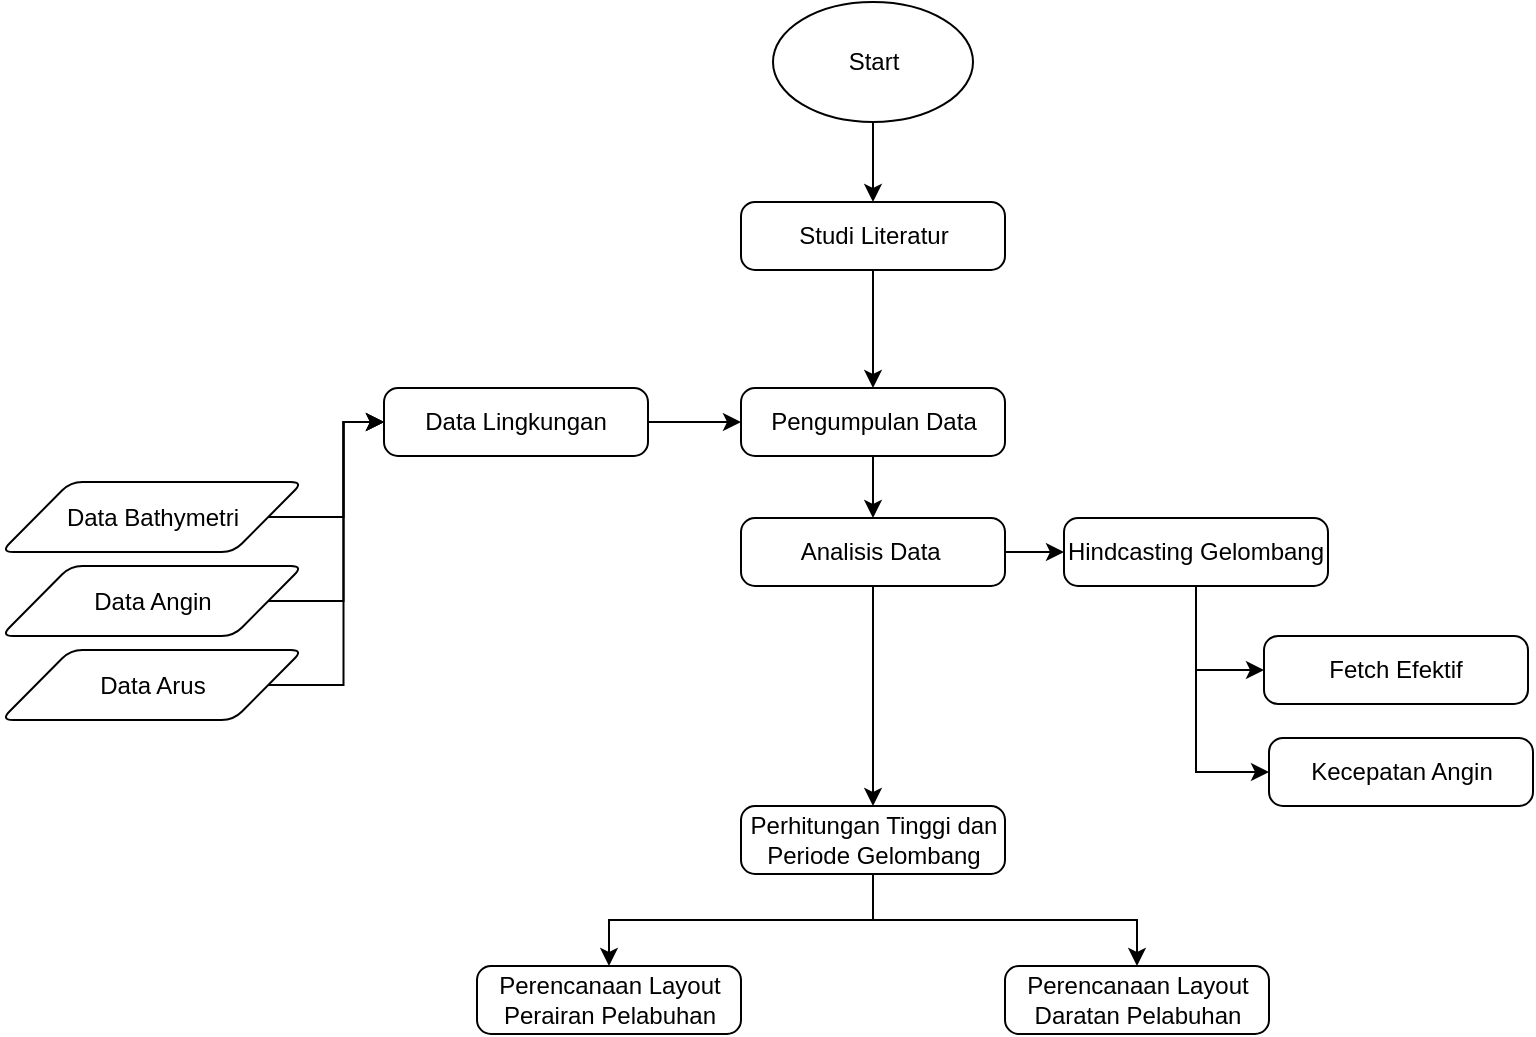 <mxfile version="20.0.4" type="github">
  <diagram id="V_NutxAQ6Du9BUnQE3WQ" name="Page-1">
    <mxGraphModel dx="1422" dy="794" grid="1" gridSize="10" guides="1" tooltips="1" connect="1" arrows="1" fold="1" page="1" pageScale="1" pageWidth="827" pageHeight="1169" math="0" shadow="0">
      <root>
        <mxCell id="0" />
        <mxCell id="1" parent="0" />
        <mxCell id="l8y5G0Drvy17OrBLyzTF-8" style="edgeStyle=orthogonalEdgeStyle;rounded=0;orthogonalLoop=1;jettySize=auto;html=1;exitX=1;exitY=0.5;exitDx=0;exitDy=0;" parent="1" source="l8y5G0Drvy17OrBLyzTF-12" target="l8y5G0Drvy17OrBLyzTF-7" edge="1">
          <mxGeometry relative="1" as="geometry">
            <mxPoint x="369.135" y="310.5" as="sourcePoint" />
          </mxGeometry>
        </mxCell>
        <mxCell id="l8y5G0Drvy17OrBLyzTF-21" style="edgeStyle=orthogonalEdgeStyle;rounded=0;orthogonalLoop=1;jettySize=auto;html=1;exitX=0.5;exitY=1;exitDx=0;exitDy=0;strokeWidth=1;" parent="1" source="l8y5G0Drvy17OrBLyzTF-7" target="l8y5G0Drvy17OrBLyzTF-20" edge="1">
          <mxGeometry relative="1" as="geometry" />
        </mxCell>
        <mxCell id="l8y5G0Drvy17OrBLyzTF-7" value="Pengumpulan Data" style="rounded=1;whiteSpace=wrap;html=1;absoluteArcSize=1;arcSize=14;strokeWidth=1;" parent="1" vertex="1">
          <mxGeometry x="418.5" y="293" width="132" height="34" as="geometry" />
        </mxCell>
        <mxCell id="l8y5G0Drvy17OrBLyzTF-19" style="edgeStyle=orthogonalEdgeStyle;rounded=0;orthogonalLoop=1;jettySize=auto;html=1;exitX=1;exitY=0.5;exitDx=0;exitDy=0;entryX=0;entryY=0.5;entryDx=0;entryDy=0;strokeWidth=1;" parent="1" source="l8y5G0Drvy17OrBLyzTF-9" target="l8y5G0Drvy17OrBLyzTF-12" edge="1">
          <mxGeometry relative="1" as="geometry">
            <mxPoint x="286.5" y="400" as="targetPoint" />
          </mxGeometry>
        </mxCell>
        <mxCell id="l8y5G0Drvy17OrBLyzTF-9" value="Data Bathymetri" style="shape=parallelogram;html=1;strokeWidth=1;perimeter=parallelogramPerimeter;whiteSpace=wrap;rounded=1;arcSize=12;size=0.23;" parent="1" vertex="1">
          <mxGeometry x="48.5" y="340" width="151" height="35" as="geometry" />
        </mxCell>
        <mxCell id="l8y5G0Drvy17OrBLyzTF-17" style="edgeStyle=orthogonalEdgeStyle;rounded=0;orthogonalLoop=1;jettySize=auto;html=1;exitX=1;exitY=0.5;exitDx=0;exitDy=0;strokeWidth=1;entryX=0;entryY=0.5;entryDx=0;entryDy=0;" parent="1" source="l8y5G0Drvy17OrBLyzTF-10" target="l8y5G0Drvy17OrBLyzTF-12" edge="1">
          <mxGeometry relative="1" as="geometry">
            <mxPoint x="286.5" y="400" as="targetPoint" />
          </mxGeometry>
        </mxCell>
        <mxCell id="l8y5G0Drvy17OrBLyzTF-10" value="Data Angin" style="shape=parallelogram;html=1;strokeWidth=1;perimeter=parallelogramPerimeter;whiteSpace=wrap;rounded=1;arcSize=12;size=0.23;" parent="1" vertex="1">
          <mxGeometry x="48.5" y="382" width="151" height="35" as="geometry" />
        </mxCell>
        <mxCell id="l8y5G0Drvy17OrBLyzTF-18" style="edgeStyle=orthogonalEdgeStyle;rounded=0;orthogonalLoop=1;jettySize=auto;html=1;exitX=1;exitY=0.5;exitDx=0;exitDy=0;entryX=0;entryY=0.5;entryDx=0;entryDy=0;strokeWidth=1;" parent="1" source="l8y5G0Drvy17OrBLyzTF-11" target="l8y5G0Drvy17OrBLyzTF-12" edge="1">
          <mxGeometry relative="1" as="geometry">
            <mxPoint x="286.5" y="400" as="targetPoint" />
          </mxGeometry>
        </mxCell>
        <mxCell id="l8y5G0Drvy17OrBLyzTF-11" value="Data Arus" style="shape=parallelogram;html=1;strokeWidth=1;perimeter=parallelogramPerimeter;whiteSpace=wrap;rounded=1;arcSize=12;size=0.23;" parent="1" vertex="1">
          <mxGeometry x="48.5" y="424" width="151" height="35" as="geometry" />
        </mxCell>
        <mxCell id="l8y5G0Drvy17OrBLyzTF-12" value="Data Lingkungan" style="rounded=1;whiteSpace=wrap;html=1;absoluteArcSize=1;arcSize=14;strokeWidth=1;" parent="1" vertex="1">
          <mxGeometry x="240" y="293" width="132" height="34" as="geometry" />
        </mxCell>
        <mxCell id="amQzggC42HQxctF25vab-1" style="edgeStyle=orthogonalEdgeStyle;rounded=0;orthogonalLoop=1;jettySize=auto;html=1;exitX=1;exitY=0.5;exitDx=0;exitDy=0;entryX=0;entryY=0.5;entryDx=0;entryDy=0;" edge="1" parent="1" source="l8y5G0Drvy17OrBLyzTF-20" target="l8y5G0Drvy17OrBLyzTF-22">
          <mxGeometry relative="1" as="geometry" />
        </mxCell>
        <mxCell id="amQzggC42HQxctF25vab-5" style="edgeStyle=orthogonalEdgeStyle;rounded=0;orthogonalLoop=1;jettySize=auto;html=1;" edge="1" parent="1" source="l8y5G0Drvy17OrBLyzTF-20" target="l8y5G0Drvy17OrBLyzTF-23">
          <mxGeometry relative="1" as="geometry" />
        </mxCell>
        <mxCell id="l8y5G0Drvy17OrBLyzTF-20" value="Analisis Data&amp;nbsp;" style="rounded=1;whiteSpace=wrap;html=1;absoluteArcSize=1;arcSize=14;strokeWidth=1;" parent="1" vertex="1">
          <mxGeometry x="418.5" y="358" width="132" height="34" as="geometry" />
        </mxCell>
        <mxCell id="amQzggC42HQxctF25vab-13" style="edgeStyle=orthogonalEdgeStyle;rounded=0;orthogonalLoop=1;jettySize=auto;html=1;exitX=0.5;exitY=1;exitDx=0;exitDy=0;entryX=0;entryY=0.5;entryDx=0;entryDy=0;" edge="1" parent="1" source="l8y5G0Drvy17OrBLyzTF-22" target="l8y5G0Drvy17OrBLyzTF-24">
          <mxGeometry relative="1" as="geometry" />
        </mxCell>
        <mxCell id="amQzggC42HQxctF25vab-14" style="edgeStyle=orthogonalEdgeStyle;rounded=0;orthogonalLoop=1;jettySize=auto;html=1;exitX=0.5;exitY=1;exitDx=0;exitDy=0;entryX=0;entryY=0.5;entryDx=0;entryDy=0;" edge="1" parent="1" source="l8y5G0Drvy17OrBLyzTF-22" target="l8y5G0Drvy17OrBLyzTF-25">
          <mxGeometry relative="1" as="geometry" />
        </mxCell>
        <mxCell id="l8y5G0Drvy17OrBLyzTF-22" value="Hindcasting Gelombang" style="rounded=1;whiteSpace=wrap;html=1;absoluteArcSize=1;arcSize=14;strokeWidth=1;" parent="1" vertex="1">
          <mxGeometry x="580" y="358" width="132" height="34" as="geometry" />
        </mxCell>
        <mxCell id="amQzggC42HQxctF25vab-6" style="edgeStyle=orthogonalEdgeStyle;rounded=0;orthogonalLoop=1;jettySize=auto;html=1;exitX=0.5;exitY=1;exitDx=0;exitDy=0;entryX=0.5;entryY=0;entryDx=0;entryDy=0;" edge="1" parent="1" source="l8y5G0Drvy17OrBLyzTF-23" target="amQzggC42HQxctF25vab-4">
          <mxGeometry relative="1" as="geometry" />
        </mxCell>
        <mxCell id="amQzggC42HQxctF25vab-8" style="edgeStyle=orthogonalEdgeStyle;rounded=0;orthogonalLoop=1;jettySize=auto;html=1;" edge="1" parent="1" source="l8y5G0Drvy17OrBLyzTF-23" target="amQzggC42HQxctF25vab-7">
          <mxGeometry relative="1" as="geometry" />
        </mxCell>
        <mxCell id="l8y5G0Drvy17OrBLyzTF-23" value="Perhitungan Tinggi dan Periode Gelombang" style="rounded=1;whiteSpace=wrap;html=1;absoluteArcSize=1;arcSize=14;strokeWidth=1;" parent="1" vertex="1">
          <mxGeometry x="418.5" y="502" width="132" height="34" as="geometry" />
        </mxCell>
        <mxCell id="l8y5G0Drvy17OrBLyzTF-24" value="Fetch Efektif" style="rounded=1;whiteSpace=wrap;html=1;absoluteArcSize=1;arcSize=14;strokeWidth=1;" parent="1" vertex="1">
          <mxGeometry x="680" y="417" width="132" height="34" as="geometry" />
        </mxCell>
        <mxCell id="l8y5G0Drvy17OrBLyzTF-25" value="Kecepatan Angin" style="rounded=1;whiteSpace=wrap;html=1;absoluteArcSize=1;arcSize=14;strokeWidth=1;" parent="1" vertex="1">
          <mxGeometry x="682.5" y="468" width="132" height="34" as="geometry" />
        </mxCell>
        <mxCell id="amQzggC42HQxctF25vab-4" value="Perencanaan Layout Perairan Pelabuhan" style="rounded=1;whiteSpace=wrap;html=1;absoluteArcSize=1;arcSize=14;strokeWidth=1;" vertex="1" parent="1">
          <mxGeometry x="286.5" y="582" width="132" height="34" as="geometry" />
        </mxCell>
        <mxCell id="amQzggC42HQxctF25vab-7" value="Perencanaan Layout Daratan Pelabuhan" style="rounded=1;whiteSpace=wrap;html=1;absoluteArcSize=1;arcSize=14;strokeWidth=1;" vertex="1" parent="1">
          <mxGeometry x="550.5" y="582" width="132" height="34" as="geometry" />
        </mxCell>
        <mxCell id="amQzggC42HQxctF25vab-11" style="edgeStyle=orthogonalEdgeStyle;rounded=0;orthogonalLoop=1;jettySize=auto;html=1;" edge="1" parent="1" source="amQzggC42HQxctF25vab-9" target="l8y5G0Drvy17OrBLyzTF-7">
          <mxGeometry relative="1" as="geometry" />
        </mxCell>
        <mxCell id="amQzggC42HQxctF25vab-9" value="Studi Literatur" style="rounded=1;whiteSpace=wrap;html=1;absoluteArcSize=1;arcSize=14;strokeWidth=1;" vertex="1" parent="1">
          <mxGeometry x="418.5" y="200" width="132" height="34" as="geometry" />
        </mxCell>
        <mxCell id="amQzggC42HQxctF25vab-12" style="edgeStyle=orthogonalEdgeStyle;rounded=0;orthogonalLoop=1;jettySize=auto;html=1;" edge="1" parent="1" source="amQzggC42HQxctF25vab-10" target="amQzggC42HQxctF25vab-9">
          <mxGeometry relative="1" as="geometry" />
        </mxCell>
        <mxCell id="amQzggC42HQxctF25vab-10" value="Start" style="strokeWidth=1;html=1;shape=mxgraph.flowchart.start_1;whiteSpace=wrap;" vertex="1" parent="1">
          <mxGeometry x="434.5" y="100" width="100" height="60" as="geometry" />
        </mxCell>
      </root>
    </mxGraphModel>
  </diagram>
</mxfile>
